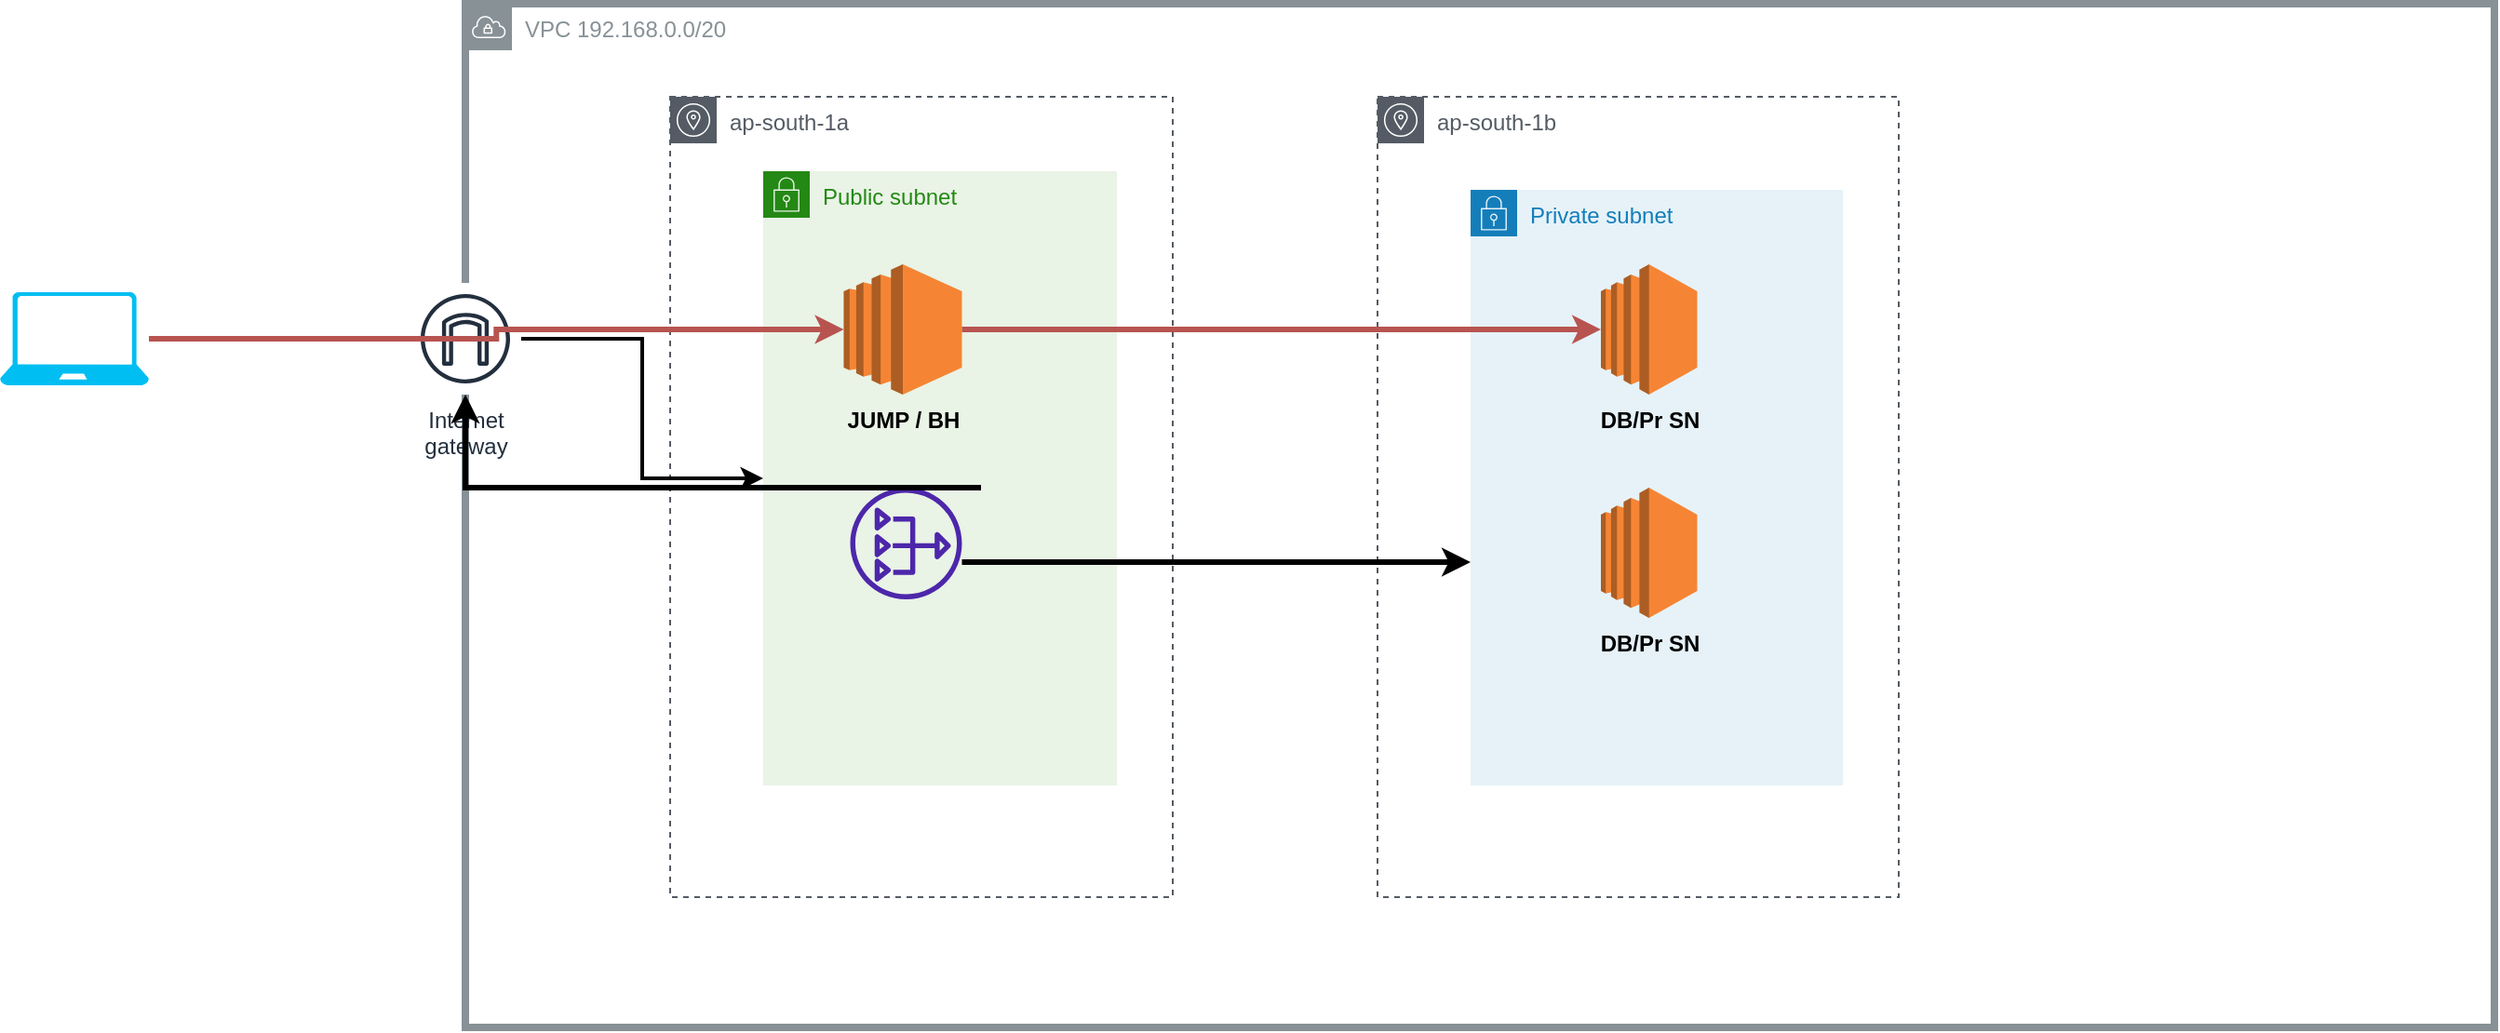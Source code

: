 <mxfile version="16.5.2" type="device"><diagram id="XklnuzgoM5Qpn_QXWjbg" name="Page-1"><mxGraphModel dx="2154" dy="558" grid="1" gridSize="10" guides="1" tooltips="1" connect="1" arrows="1" fold="1" page="1" pageScale="1" pageWidth="850" pageHeight="1100" math="0" shadow="0"><root><mxCell id="0"/><mxCell id="1" parent="0"/><mxCell id="rTQYAhPpDeTP4vbHFnZU-1" value="VPC 192.168.0.0/20" style="sketch=0;outlineConnect=0;gradientColor=none;html=1;whiteSpace=wrap;fontSize=12;fontStyle=0;shape=mxgraph.aws4.group;grIcon=mxgraph.aws4.group_vpc;strokeColor=#879196;fillColor=none;verticalAlign=top;align=left;spacingLeft=30;fontColor=#879196;dashed=0;strokeWidth=4;" parent="1" vertex="1"><mxGeometry x="-10" y="60" width="1090" height="550" as="geometry"/></mxCell><mxCell id="rTQYAhPpDeTP4vbHFnZU-2" value="ap-south-1a" style="sketch=0;outlineConnect=0;gradientColor=none;html=1;whiteSpace=wrap;fontSize=12;fontStyle=0;shape=mxgraph.aws4.group;grIcon=mxgraph.aws4.group_availability_zone;strokeColor=#545B64;fillColor=none;verticalAlign=top;align=left;spacingLeft=30;fontColor=#545B64;dashed=1;" parent="1" vertex="1"><mxGeometry x="100" y="110" width="270" height="430" as="geometry"/></mxCell><mxCell id="rTQYAhPpDeTP4vbHFnZU-3" value="ap-south-1b" style="sketch=0;outlineConnect=0;gradientColor=none;html=1;whiteSpace=wrap;fontSize=12;fontStyle=0;shape=mxgraph.aws4.group;grIcon=mxgraph.aws4.group_availability_zone;strokeColor=#545B64;fillColor=none;verticalAlign=top;align=left;spacingLeft=30;fontColor=#545B64;dashed=1;" parent="1" vertex="1"><mxGeometry x="480" y="110" width="280" height="430" as="geometry"/></mxCell><mxCell id="rTQYAhPpDeTP4vbHFnZU-4" value="Public subnet" style="points=[[0,0],[0.25,0],[0.5,0],[0.75,0],[1,0],[1,0.25],[1,0.5],[1,0.75],[1,1],[0.75,1],[0.5,1],[0.25,1],[0,1],[0,0.75],[0,0.5],[0,0.25]];outlineConnect=0;gradientColor=none;html=1;whiteSpace=wrap;fontSize=12;fontStyle=0;container=1;pointerEvents=0;collapsible=0;recursiveResize=0;shape=mxgraph.aws4.group;grIcon=mxgraph.aws4.group_security_group;grStroke=0;strokeColor=#248814;fillColor=#E9F3E6;verticalAlign=top;align=left;spacingLeft=30;fontColor=#248814;dashed=0;" parent="1" vertex="1"><mxGeometry x="150" y="150" width="190" height="330" as="geometry"/></mxCell><mxCell id="rTQYAhPpDeTP4vbHFnZU-11" value="&lt;b&gt;JUMP / BH&lt;/b&gt;" style="outlineConnect=0;dashed=0;verticalLabelPosition=bottom;verticalAlign=top;align=center;html=1;shape=mxgraph.aws3.ec2;fillColor=#F58534;gradientColor=none;strokeWidth=4;" parent="rTQYAhPpDeTP4vbHFnZU-4" vertex="1"><mxGeometry x="43.25" y="50" width="63.5" height="70" as="geometry"/></mxCell><mxCell id="rTQYAhPpDeTP4vbHFnZU-20" value="" style="sketch=0;outlineConnect=0;fontColor=#232F3E;gradientColor=none;fillColor=#4D27AA;strokeColor=none;dashed=0;verticalLabelPosition=bottom;verticalAlign=top;align=center;html=1;fontSize=12;fontStyle=0;aspect=fixed;pointerEvents=1;shape=mxgraph.aws4.nat_gateway;" parent="rTQYAhPpDeTP4vbHFnZU-4" vertex="1"><mxGeometry x="46.75" y="170" width="60" height="60" as="geometry"/></mxCell><mxCell id="rTQYAhPpDeTP4vbHFnZU-5" value="Private subnet" style="points=[[0,0],[0.25,0],[0.5,0],[0.75,0],[1,0],[1,0.25],[1,0.5],[1,0.75],[1,1],[0.75,1],[0.5,1],[0.25,1],[0,1],[0,0.75],[0,0.5],[0,0.25]];outlineConnect=0;gradientColor=none;html=1;whiteSpace=wrap;fontSize=12;fontStyle=0;container=1;pointerEvents=0;collapsible=0;recursiveResize=0;shape=mxgraph.aws4.group;grIcon=mxgraph.aws4.group_security_group;grStroke=0;strokeColor=#147EBA;fillColor=#E6F2F8;verticalAlign=top;align=left;spacingLeft=30;fontColor=#147EBA;dashed=0;" parent="1" vertex="1"><mxGeometry x="530" y="160" width="200" height="320" as="geometry"/></mxCell><mxCell id="rTQYAhPpDeTP4vbHFnZU-6" value="&lt;b&gt;DB/Pr SN&lt;/b&gt;" style="outlineConnect=0;dashed=0;verticalLabelPosition=bottom;verticalAlign=top;align=center;html=1;shape=mxgraph.aws3.ec2;fillColor=#F58534;gradientColor=none;strokeWidth=4;" parent="rTQYAhPpDeTP4vbHFnZU-5" vertex="1"><mxGeometry x="70" y="40" width="51.75" height="70" as="geometry"/></mxCell><mxCell id="rTQYAhPpDeTP4vbHFnZU-23" value="&lt;b&gt;DB/Pr SN&lt;/b&gt;" style="outlineConnect=0;dashed=0;verticalLabelPosition=bottom;verticalAlign=top;align=center;html=1;shape=mxgraph.aws3.ec2;fillColor=#F58534;gradientColor=none;strokeWidth=4;" parent="rTQYAhPpDeTP4vbHFnZU-5" vertex="1"><mxGeometry x="70" y="160" width="51.75" height="70" as="geometry"/></mxCell><mxCell id="rTQYAhPpDeTP4vbHFnZU-12" style="edgeStyle=orthogonalEdgeStyle;rounded=0;orthogonalLoop=1;jettySize=auto;html=1;strokeWidth=2;" parent="1" source="rTQYAhPpDeTP4vbHFnZU-7" target="rTQYAhPpDeTP4vbHFnZU-4" edge="1"><mxGeometry relative="1" as="geometry"/></mxCell><mxCell id="rTQYAhPpDeTP4vbHFnZU-7" value="Internet&#10;gateway" style="sketch=0;outlineConnect=0;fontColor=#232F3E;gradientColor=none;strokeColor=#232F3E;fillColor=#ffffff;dashed=0;verticalLabelPosition=bottom;verticalAlign=top;align=center;html=1;fontSize=12;fontStyle=0;aspect=fixed;shape=mxgraph.aws4.resourceIcon;resIcon=mxgraph.aws4.internet_gateway;" parent="1" vertex="1"><mxGeometry x="-40" y="210" width="60" height="60" as="geometry"/></mxCell><mxCell id="rTQYAhPpDeTP4vbHFnZU-18" style="edgeStyle=orthogonalEdgeStyle;rounded=0;orthogonalLoop=1;jettySize=auto;html=1;strokeWidth=3;fillColor=#f8cecc;strokeColor=#b85450;" parent="1" source="rTQYAhPpDeTP4vbHFnZU-17" target="rTQYAhPpDeTP4vbHFnZU-11" edge="1"><mxGeometry relative="1" as="geometry"/></mxCell><mxCell id="rTQYAhPpDeTP4vbHFnZU-17" value="" style="verticalLabelPosition=bottom;html=1;verticalAlign=top;align=center;strokeColor=none;fillColor=#00BEF2;shape=mxgraph.azure.laptop;pointerEvents=1;" parent="1" vertex="1"><mxGeometry x="-260" y="215" width="80" height="50" as="geometry"/></mxCell><mxCell id="rTQYAhPpDeTP4vbHFnZU-19" style="edgeStyle=orthogonalEdgeStyle;rounded=0;orthogonalLoop=1;jettySize=auto;html=1;strokeWidth=3;fillColor=#f8cecc;strokeColor=#b85450;" parent="1" source="rTQYAhPpDeTP4vbHFnZU-11" target="rTQYAhPpDeTP4vbHFnZU-6" edge="1"><mxGeometry relative="1" as="geometry"/></mxCell><mxCell id="rTQYAhPpDeTP4vbHFnZU-21" style="edgeStyle=orthogonalEdgeStyle;rounded=0;orthogonalLoop=1;jettySize=auto;html=1;strokeWidth=3;" parent="1" source="rTQYAhPpDeTP4vbHFnZU-20" target="rTQYAhPpDeTP4vbHFnZU-5" edge="1"><mxGeometry relative="1" as="geometry"><Array as="points"><mxPoint x="460" y="360"/><mxPoint x="460" y="360"/></Array></mxGeometry></mxCell><mxCell id="rTQYAhPpDeTP4vbHFnZU-22" style="edgeStyle=orthogonalEdgeStyle;rounded=0;orthogonalLoop=1;jettySize=auto;html=1;strokeWidth=3;" parent="1" source="rTQYAhPpDeTP4vbHFnZU-20" target="rTQYAhPpDeTP4vbHFnZU-7" edge="1"><mxGeometry relative="1" as="geometry"><Array as="points"><mxPoint x="267" y="320"/><mxPoint y="320"/></Array></mxGeometry></mxCell></root></mxGraphModel></diagram></mxfile>